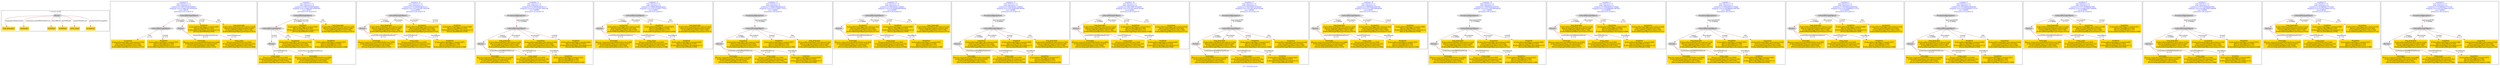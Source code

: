 digraph n0 {
fontcolor="blue"
remincross="true"
label="s11-s-19-artists.json"
subgraph cluster_0 {
label="1-correct model"
n2[style="filled",color="white",fillcolor="lightgray",label="Person1"];
n3[shape="plaintext",style="filled",fillcolor="gold",label="long_biography"];
n4[shape="plaintext",style="filled",fillcolor="gold",label="nationality"];
n5[shape="plaintext",style="filled",fillcolor="gold",label="birthDate"];
n6[shape="plaintext",style="filled",fillcolor="gold",label="deathDate"];
n7[shape="plaintext",style="filled",fillcolor="gold",label="artist_name"];
n8[shape="plaintext",style="filled",fillcolor="gold",label="occupation"];
}
subgraph cluster_1 {
label="candidate 0\nlink coherence:1.0\nnode coherence:1.0\nconfidence:0.5457372387568903\nmapping score:0.5985790795856301\ncost:7.99978\n-precision:0.25-recall:0.33"
n10[style="filled",color="white",fillcolor="lightgray",label="CulturalHeritageObject1"];
n11[style="filled",color="white",fillcolor="lightgray",label="CulturalHeritageObject2"];
n12[style="filled",color="white",fillcolor="lightgray",label="Person1"];
n13[shape="plaintext",style="filled",fillcolor="gold",label="nationality\n[Person,countryAssociatedWithThePerson,0.909]\n[CulturalHeritageObject,description,0.047]\n[CulturalHeritageObject,title,0.029]\n[Person,biographicalInformation,0.015]"];
n14[shape="plaintext",style="filled",fillcolor="gold",label="artist_name\n[Person,nameOfThePerson,0.669]\n[CulturalHeritageObject,description,0.192]\n[CulturalHeritageObject,title,0.091]\n[CulturalHeritageObject,provenance,0.048]"];
n15[shape="plaintext",style="filled",fillcolor="gold",label="birthDate\n[CulturalHeritageObject,created,0.649]\n[Person,dateOfBirth,0.203]\n[CulturalHeritageObject,description,0.11]\n[Person,dateOfDeath,0.038]"];
n16[shape="plaintext",style="filled",fillcolor="gold",label="occupation\n[CulturalHeritageObject,description,0.418]\n[Person,nameOfThePerson,0.245]\n[CulturalHeritageObject,title,0.206]\n[CulturalHeritageObject,provenance,0.131]"];
n17[shape="plaintext",style="filled",fillcolor="gold",label="long_biography\n[CulturalHeritageObject,description,0.534]\n[Person,biographicalInformation,0.209]\n[CulturalHeritageObject,title,0.184]\n[CulturalHeritageObject,provenance,0.073]"];
n18[shape="plaintext",style="filled",fillcolor="gold",label="deathDate\n[CulturalHeritageObject,created,0.657]\n[Person,dateOfBirth,0.184]\n[Person,dateOfDeath,0.111]\n[CulturalHeritageObject,description,0.048]"];
}
subgraph cluster_2 {
label="candidate 1\nlink coherence:1.0\nnode coherence:1.0\nconfidence:0.5457372387568903\nmapping score:0.5985790795856301\ncost:7.99997\n-precision:0.25-recall:0.33"
n20[style="filled",color="white",fillcolor="lightgray",label="CulturalHeritageObject1"];
n21[style="filled",color="white",fillcolor="lightgray",label="CulturalHeritageObject2"];
n22[style="filled",color="white",fillcolor="lightgray",label="Person2"];
n23[shape="plaintext",style="filled",fillcolor="gold",label="artist_name\n[Person,nameOfThePerson,0.669]\n[CulturalHeritageObject,description,0.192]\n[CulturalHeritageObject,title,0.091]\n[CulturalHeritageObject,provenance,0.048]"];
n24[shape="plaintext",style="filled",fillcolor="gold",label="nationality\n[Person,countryAssociatedWithThePerson,0.909]\n[CulturalHeritageObject,description,0.047]\n[CulturalHeritageObject,title,0.029]\n[Person,biographicalInformation,0.015]"];
n25[shape="plaintext",style="filled",fillcolor="gold",label="birthDate\n[CulturalHeritageObject,created,0.649]\n[Person,dateOfBirth,0.203]\n[CulturalHeritageObject,description,0.11]\n[Person,dateOfDeath,0.038]"];
n26[shape="plaintext",style="filled",fillcolor="gold",label="occupation\n[CulturalHeritageObject,description,0.418]\n[Person,nameOfThePerson,0.245]\n[CulturalHeritageObject,title,0.206]\n[CulturalHeritageObject,provenance,0.131]"];
n27[shape="plaintext",style="filled",fillcolor="gold",label="long_biography\n[CulturalHeritageObject,description,0.534]\n[Person,biographicalInformation,0.209]\n[CulturalHeritageObject,title,0.184]\n[CulturalHeritageObject,provenance,0.073]"];
n28[shape="plaintext",style="filled",fillcolor="gold",label="deathDate\n[CulturalHeritageObject,created,0.657]\n[Person,dateOfBirth,0.184]\n[Person,dateOfDeath,0.111]\n[CulturalHeritageObject,description,0.048]"];
}
subgraph cluster_3 {
label="candidate 10\nlink coherence:1.0\nnode coherence:1.0\nconfidence:0.5126938299743111\nmapping score:0.6153423877692148\ncost:6.99981\n-precision:0.29-recall:0.33"
n30[style="filled",color="white",fillcolor="lightgray",label="CulturalHeritageObject1"];
n31[style="filled",color="white",fillcolor="lightgray",label="Person1"];
n32[shape="plaintext",style="filled",fillcolor="gold",label="long_biography\n[CulturalHeritageObject,description,0.534]\n[Person,biographicalInformation,0.209]\n[CulturalHeritageObject,title,0.184]\n[CulturalHeritageObject,provenance,0.073]"];
n33[shape="plaintext",style="filled",fillcolor="gold",label="nationality\n[Person,countryAssociatedWithThePerson,0.909]\n[CulturalHeritageObject,description,0.047]\n[CulturalHeritageObject,title,0.029]\n[Person,biographicalInformation,0.015]"];
n34[shape="plaintext",style="filled",fillcolor="gold",label="occupation\n[CulturalHeritageObject,description,0.418]\n[Person,nameOfThePerson,0.245]\n[CulturalHeritageObject,title,0.206]\n[CulturalHeritageObject,provenance,0.131]"];
n35[shape="plaintext",style="filled",fillcolor="gold",label="artist_name\n[Person,nameOfThePerson,0.669]\n[CulturalHeritageObject,description,0.192]\n[CulturalHeritageObject,title,0.091]\n[CulturalHeritageObject,provenance,0.048]"];
n36[shape="plaintext",style="filled",fillcolor="gold",label="birthDate\n[CulturalHeritageObject,created,0.649]\n[Person,dateOfBirth,0.203]\n[CulturalHeritageObject,description,0.11]\n[Person,dateOfDeath,0.038]"];
n37[shape="plaintext",style="filled",fillcolor="gold",label="deathDate\n[CulturalHeritageObject,created,0.657]\n[Person,dateOfBirth,0.184]\n[Person,dateOfDeath,0.111]\n[CulturalHeritageObject,description,0.048]"];
}
subgraph cluster_4 {
label="candidate 11\nlink coherence:1.0\nnode coherence:1.0\nconfidence:0.5126938299743111\nmapping score:0.6153423877692148\ncost:7.99966\n-precision:0.25-recall:0.33"
n39[style="filled",color="white",fillcolor="lightgray",label="CulturalHeritageObject1"];
n40[style="filled",color="white",fillcolor="lightgray",label="Person1"];
n41[style="filled",color="white",fillcolor="lightgray",label="EuropeanaAggregation1"];
n42[shape="plaintext",style="filled",fillcolor="gold",label="long_biography\n[CulturalHeritageObject,description,0.534]\n[Person,biographicalInformation,0.209]\n[CulturalHeritageObject,title,0.184]\n[CulturalHeritageObject,provenance,0.073]"];
n43[shape="plaintext",style="filled",fillcolor="gold",label="nationality\n[Person,countryAssociatedWithThePerson,0.909]\n[CulturalHeritageObject,description,0.047]\n[CulturalHeritageObject,title,0.029]\n[Person,biographicalInformation,0.015]"];
n44[shape="plaintext",style="filled",fillcolor="gold",label="occupation\n[CulturalHeritageObject,description,0.418]\n[Person,nameOfThePerson,0.245]\n[CulturalHeritageObject,title,0.206]\n[CulturalHeritageObject,provenance,0.131]"];
n45[shape="plaintext",style="filled",fillcolor="gold",label="artist_name\n[Person,nameOfThePerson,0.669]\n[CulturalHeritageObject,description,0.192]\n[CulturalHeritageObject,title,0.091]\n[CulturalHeritageObject,provenance,0.048]"];
n46[shape="plaintext",style="filled",fillcolor="gold",label="birthDate\n[CulturalHeritageObject,created,0.649]\n[Person,dateOfBirth,0.203]\n[CulturalHeritageObject,description,0.11]\n[Person,dateOfDeath,0.038]"];
n47[shape="plaintext",style="filled",fillcolor="gold",label="deathDate\n[CulturalHeritageObject,created,0.657]\n[Person,dateOfBirth,0.184]\n[Person,dateOfDeath,0.111]\n[CulturalHeritageObject,description,0.048]"];
}
subgraph cluster_5 {
label="candidate 12\nlink coherence:1.0\nnode coherence:1.0\nconfidence:0.5066239599932024\nmapping score:0.613319097775512\ncost:6.99981\n-precision:0.43-recall:0.5"
n49[style="filled",color="white",fillcolor="lightgray",label="CulturalHeritageObject1"];
n50[style="filled",color="white",fillcolor="lightgray",label="Person1"];
n51[shape="plaintext",style="filled",fillcolor="gold",label="occupation\n[CulturalHeritageObject,description,0.418]\n[Person,nameOfThePerson,0.245]\n[CulturalHeritageObject,title,0.206]\n[CulturalHeritageObject,provenance,0.131]"];
n52[shape="plaintext",style="filled",fillcolor="gold",label="nationality\n[Person,countryAssociatedWithThePerson,0.909]\n[CulturalHeritageObject,description,0.047]\n[CulturalHeritageObject,title,0.029]\n[Person,biographicalInformation,0.015]"];
n53[shape="plaintext",style="filled",fillcolor="gold",label="artist_name\n[Person,nameOfThePerson,0.669]\n[CulturalHeritageObject,description,0.192]\n[CulturalHeritageObject,title,0.091]\n[CulturalHeritageObject,provenance,0.048]"];
n54[shape="plaintext",style="filled",fillcolor="gold",label="deathDate\n[CulturalHeritageObject,created,0.657]\n[Person,dateOfBirth,0.184]\n[Person,dateOfDeath,0.111]\n[CulturalHeritageObject,description,0.048]"];
n55[shape="plaintext",style="filled",fillcolor="gold",label="long_biography\n[CulturalHeritageObject,description,0.534]\n[Person,biographicalInformation,0.209]\n[CulturalHeritageObject,title,0.184]\n[CulturalHeritageObject,provenance,0.073]"];
n56[shape="plaintext",style="filled",fillcolor="gold",label="birthDate\n[CulturalHeritageObject,created,0.649]\n[Person,dateOfBirth,0.203]\n[CulturalHeritageObject,description,0.11]\n[Person,dateOfDeath,0.038]"];
}
subgraph cluster_6 {
label="candidate 13\nlink coherence:1.0\nnode coherence:1.0\nconfidence:0.5066239599932024\nmapping score:0.613319097775512\ncost:7.99966\n-precision:0.38-recall:0.5"
n58[style="filled",color="white",fillcolor="lightgray",label="CulturalHeritageObject1"];
n59[style="filled",color="white",fillcolor="lightgray",label="Person1"];
n60[style="filled",color="white",fillcolor="lightgray",label="EuropeanaAggregation1"];
n61[shape="plaintext",style="filled",fillcolor="gold",label="occupation\n[CulturalHeritageObject,description,0.418]\n[Person,nameOfThePerson,0.245]\n[CulturalHeritageObject,title,0.206]\n[CulturalHeritageObject,provenance,0.131]"];
n62[shape="plaintext",style="filled",fillcolor="gold",label="nationality\n[Person,countryAssociatedWithThePerson,0.909]\n[CulturalHeritageObject,description,0.047]\n[CulturalHeritageObject,title,0.029]\n[Person,biographicalInformation,0.015]"];
n63[shape="plaintext",style="filled",fillcolor="gold",label="artist_name\n[Person,nameOfThePerson,0.669]\n[CulturalHeritageObject,description,0.192]\n[CulturalHeritageObject,title,0.091]\n[CulturalHeritageObject,provenance,0.048]"];
n64[shape="plaintext",style="filled",fillcolor="gold",label="deathDate\n[CulturalHeritageObject,created,0.657]\n[Person,dateOfBirth,0.184]\n[Person,dateOfDeath,0.111]\n[CulturalHeritageObject,description,0.048]"];
n65[shape="plaintext",style="filled",fillcolor="gold",label="long_biography\n[CulturalHeritageObject,description,0.534]\n[Person,biographicalInformation,0.209]\n[CulturalHeritageObject,title,0.184]\n[CulturalHeritageObject,provenance,0.073]"];
n66[shape="plaintext",style="filled",fillcolor="gold",label="birthDate\n[CulturalHeritageObject,created,0.649]\n[Person,dateOfBirth,0.203]\n[CulturalHeritageObject,description,0.11]\n[Person,dateOfDeath,0.038]"];
}
subgraph cluster_7 {
label="candidate 14\nlink coherence:1.0\nnode coherence:1.0\nconfidence:0.5021823011208041\nmapping score:0.6118385448180458\ncost:6.99981\n-precision:0.29-recall:0.33"
n68[style="filled",color="white",fillcolor="lightgray",label="CulturalHeritageObject1"];
n69[style="filled",color="white",fillcolor="lightgray",label="Person1"];
n70[shape="plaintext",style="filled",fillcolor="gold",label="occupation\n[CulturalHeritageObject,description,0.418]\n[Person,nameOfThePerson,0.245]\n[CulturalHeritageObject,title,0.206]\n[CulturalHeritageObject,provenance,0.131]"];
n71[shape="plaintext",style="filled",fillcolor="gold",label="nationality\n[Person,countryAssociatedWithThePerson,0.909]\n[CulturalHeritageObject,description,0.047]\n[CulturalHeritageObject,title,0.029]\n[Person,biographicalInformation,0.015]"];
n72[shape="plaintext",style="filled",fillcolor="gold",label="artist_name\n[Person,nameOfThePerson,0.669]\n[CulturalHeritageObject,description,0.192]\n[CulturalHeritageObject,title,0.091]\n[CulturalHeritageObject,provenance,0.048]"];
n73[shape="plaintext",style="filled",fillcolor="gold",label="birthDate\n[CulturalHeritageObject,created,0.649]\n[Person,dateOfBirth,0.203]\n[CulturalHeritageObject,description,0.11]\n[Person,dateOfDeath,0.038]"];
n74[shape="plaintext",style="filled",fillcolor="gold",label="long_biography\n[CulturalHeritageObject,description,0.534]\n[Person,biographicalInformation,0.209]\n[CulturalHeritageObject,title,0.184]\n[CulturalHeritageObject,provenance,0.073]"];
n75[shape="plaintext",style="filled",fillcolor="gold",label="deathDate\n[CulturalHeritageObject,created,0.657]\n[Person,dateOfBirth,0.184]\n[Person,dateOfDeath,0.111]\n[CulturalHeritageObject,description,0.048]"];
}
subgraph cluster_8 {
label="candidate 15\nlink coherence:1.0\nnode coherence:1.0\nconfidence:0.5021823011208041\nmapping score:0.6118385448180458\ncost:7.99966\n-precision:0.25-recall:0.33"
n77[style="filled",color="white",fillcolor="lightgray",label="CulturalHeritageObject1"];
n78[style="filled",color="white",fillcolor="lightgray",label="Person1"];
n79[style="filled",color="white",fillcolor="lightgray",label="EuropeanaAggregation1"];
n80[shape="plaintext",style="filled",fillcolor="gold",label="occupation\n[CulturalHeritageObject,description,0.418]\n[Person,nameOfThePerson,0.245]\n[CulturalHeritageObject,title,0.206]\n[CulturalHeritageObject,provenance,0.131]"];
n81[shape="plaintext",style="filled",fillcolor="gold",label="nationality\n[Person,countryAssociatedWithThePerson,0.909]\n[CulturalHeritageObject,description,0.047]\n[CulturalHeritageObject,title,0.029]\n[Person,biographicalInformation,0.015]"];
n82[shape="plaintext",style="filled",fillcolor="gold",label="artist_name\n[Person,nameOfThePerson,0.669]\n[CulturalHeritageObject,description,0.192]\n[CulturalHeritageObject,title,0.091]\n[CulturalHeritageObject,provenance,0.048]"];
n83[shape="plaintext",style="filled",fillcolor="gold",label="birthDate\n[CulturalHeritageObject,created,0.649]\n[Person,dateOfBirth,0.203]\n[CulturalHeritageObject,description,0.11]\n[Person,dateOfDeath,0.038]"];
n84[shape="plaintext",style="filled",fillcolor="gold",label="long_biography\n[CulturalHeritageObject,description,0.534]\n[Person,biographicalInformation,0.209]\n[CulturalHeritageObject,title,0.184]\n[CulturalHeritageObject,provenance,0.073]"];
n85[shape="plaintext",style="filled",fillcolor="gold",label="deathDate\n[CulturalHeritageObject,created,0.657]\n[Person,dateOfBirth,0.184]\n[Person,dateOfDeath,0.111]\n[CulturalHeritageObject,description,0.048]"];
}
subgraph cluster_9 {
label="candidate 16\nlink coherence:1.0\nnode coherence:1.0\nconfidence:0.5021500776782287\nmapping score:0.6118278036705206\ncost:6.99981\n-precision:0.29-recall:0.33"
n87[style="filled",color="white",fillcolor="lightgray",label="CulturalHeritageObject1"];
n88[style="filled",color="white",fillcolor="lightgray",label="Person1"];
n89[shape="plaintext",style="filled",fillcolor="gold",label="long_biography\n[CulturalHeritageObject,description,0.534]\n[Person,biographicalInformation,0.209]\n[CulturalHeritageObject,title,0.184]\n[CulturalHeritageObject,provenance,0.073]"];
n90[shape="plaintext",style="filled",fillcolor="gold",label="nationality\n[Person,countryAssociatedWithThePerson,0.909]\n[CulturalHeritageObject,description,0.047]\n[CulturalHeritageObject,title,0.029]\n[Person,biographicalInformation,0.015]"];
n91[shape="plaintext",style="filled",fillcolor="gold",label="artist_name\n[Person,nameOfThePerson,0.669]\n[CulturalHeritageObject,description,0.192]\n[CulturalHeritageObject,title,0.091]\n[CulturalHeritageObject,provenance,0.048]"];
n92[shape="plaintext",style="filled",fillcolor="gold",label="deathDate\n[CulturalHeritageObject,created,0.657]\n[Person,dateOfBirth,0.184]\n[Person,dateOfDeath,0.111]\n[CulturalHeritageObject,description,0.048]"];
n93[shape="plaintext",style="filled",fillcolor="gold",label="occupation\n[CulturalHeritageObject,description,0.418]\n[Person,nameOfThePerson,0.245]\n[CulturalHeritageObject,title,0.206]\n[CulturalHeritageObject,provenance,0.131]"];
n94[shape="plaintext",style="filled",fillcolor="gold",label="birthDate\n[CulturalHeritageObject,created,0.649]\n[Person,dateOfBirth,0.203]\n[CulturalHeritageObject,description,0.11]\n[Person,dateOfDeath,0.038]"];
}
subgraph cluster_10 {
label="candidate 17\nlink coherence:1.0\nnode coherence:1.0\nconfidence:0.5021500776782287\nmapping score:0.6118278036705206\ncost:7.99966\n-precision:0.25-recall:0.33"
n96[style="filled",color="white",fillcolor="lightgray",label="CulturalHeritageObject1"];
n97[style="filled",color="white",fillcolor="lightgray",label="Person1"];
n98[style="filled",color="white",fillcolor="lightgray",label="EuropeanaAggregation1"];
n99[shape="plaintext",style="filled",fillcolor="gold",label="long_biography\n[CulturalHeritageObject,description,0.534]\n[Person,biographicalInformation,0.209]\n[CulturalHeritageObject,title,0.184]\n[CulturalHeritageObject,provenance,0.073]"];
n100[shape="plaintext",style="filled",fillcolor="gold",label="nationality\n[Person,countryAssociatedWithThePerson,0.909]\n[CulturalHeritageObject,description,0.047]\n[CulturalHeritageObject,title,0.029]\n[Person,biographicalInformation,0.015]"];
n101[shape="plaintext",style="filled",fillcolor="gold",label="artist_name\n[Person,nameOfThePerson,0.669]\n[CulturalHeritageObject,description,0.192]\n[CulturalHeritageObject,title,0.091]\n[CulturalHeritageObject,provenance,0.048]"];
n102[shape="plaintext",style="filled",fillcolor="gold",label="deathDate\n[CulturalHeritageObject,created,0.657]\n[Person,dateOfBirth,0.184]\n[Person,dateOfDeath,0.111]\n[CulturalHeritageObject,description,0.048]"];
n103[shape="plaintext",style="filled",fillcolor="gold",label="occupation\n[CulturalHeritageObject,description,0.418]\n[Person,nameOfThePerson,0.245]\n[CulturalHeritageObject,title,0.206]\n[CulturalHeritageObject,provenance,0.131]"];
n104[shape="plaintext",style="filled",fillcolor="gold",label="birthDate\n[CulturalHeritageObject,created,0.649]\n[Person,dateOfBirth,0.203]\n[CulturalHeritageObject,description,0.11]\n[Person,dateOfDeath,0.038]"];
}
subgraph cluster_11 {
label="candidate 18\nlink coherence:1.0\nnode coherence:1.0\nconfidence:0.500594263450781\nmapping score:0.611309198928038\ncost:6.99981\n-precision:0.43-recall:0.5"
n106[style="filled",color="white",fillcolor="lightgray",label="CulturalHeritageObject1"];
n107[style="filled",color="white",fillcolor="lightgray",label="Person1"];
n108[shape="plaintext",style="filled",fillcolor="gold",label="long_biography\n[CulturalHeritageObject,description,0.534]\n[Person,biographicalInformation,0.209]\n[CulturalHeritageObject,title,0.184]\n[CulturalHeritageObject,provenance,0.073]"];
n109[shape="plaintext",style="filled",fillcolor="gold",label="nationality\n[Person,countryAssociatedWithThePerson,0.909]\n[CulturalHeritageObject,description,0.047]\n[CulturalHeritageObject,title,0.029]\n[Person,biographicalInformation,0.015]"];
n110[shape="plaintext",style="filled",fillcolor="gold",label="occupation\n[CulturalHeritageObject,description,0.418]\n[Person,nameOfThePerson,0.245]\n[CulturalHeritageObject,title,0.206]\n[CulturalHeritageObject,provenance,0.131]"];
n111[shape="plaintext",style="filled",fillcolor="gold",label="artist_name\n[Person,nameOfThePerson,0.669]\n[CulturalHeritageObject,description,0.192]\n[CulturalHeritageObject,title,0.091]\n[CulturalHeritageObject,provenance,0.048]"];
n112[shape="plaintext",style="filled",fillcolor="gold",label="birthDate\n[CulturalHeritageObject,created,0.649]\n[Person,dateOfBirth,0.203]\n[CulturalHeritageObject,description,0.11]\n[Person,dateOfDeath,0.038]"];
n113[shape="plaintext",style="filled",fillcolor="gold",label="deathDate\n[CulturalHeritageObject,created,0.657]\n[Person,dateOfBirth,0.184]\n[Person,dateOfDeath,0.111]\n[CulturalHeritageObject,description,0.048]"];
}
subgraph cluster_12 {
label="candidate 19\nlink coherence:1.0\nnode coherence:1.0\nconfidence:0.500594263450781\nmapping score:0.611309198928038\ncost:7.99966\n-precision:0.38-recall:0.5"
n115[style="filled",color="white",fillcolor="lightgray",label="CulturalHeritageObject1"];
n116[style="filled",color="white",fillcolor="lightgray",label="Person1"];
n117[style="filled",color="white",fillcolor="lightgray",label="EuropeanaAggregation1"];
n118[shape="plaintext",style="filled",fillcolor="gold",label="long_biography\n[CulturalHeritageObject,description,0.534]\n[Person,biographicalInformation,0.209]\n[CulturalHeritageObject,title,0.184]\n[CulturalHeritageObject,provenance,0.073]"];
n119[shape="plaintext",style="filled",fillcolor="gold",label="nationality\n[Person,countryAssociatedWithThePerson,0.909]\n[CulturalHeritageObject,description,0.047]\n[CulturalHeritageObject,title,0.029]\n[Person,biographicalInformation,0.015]"];
n120[shape="plaintext",style="filled",fillcolor="gold",label="occupation\n[CulturalHeritageObject,description,0.418]\n[Person,nameOfThePerson,0.245]\n[CulturalHeritageObject,title,0.206]\n[CulturalHeritageObject,provenance,0.131]"];
n121[shape="plaintext",style="filled",fillcolor="gold",label="artist_name\n[Person,nameOfThePerson,0.669]\n[CulturalHeritageObject,description,0.192]\n[CulturalHeritageObject,title,0.091]\n[CulturalHeritageObject,provenance,0.048]"];
n122[shape="plaintext",style="filled",fillcolor="gold",label="birthDate\n[CulturalHeritageObject,created,0.649]\n[Person,dateOfBirth,0.203]\n[CulturalHeritageObject,description,0.11]\n[Person,dateOfDeath,0.038]"];
n123[shape="plaintext",style="filled",fillcolor="gold",label="deathDate\n[CulturalHeritageObject,created,0.657]\n[Person,dateOfBirth,0.184]\n[Person,dateOfDeath,0.111]\n[CulturalHeritageObject,description,0.048]"];
}
subgraph cluster_13 {
label="candidate 2\nlink coherence:1.0\nnode coherence:1.0\nconfidence:0.5296265931730489\nmapping score:0.6209866421687941\ncost:6.99981\n-precision:0.43-recall:0.5"
n125[style="filled",color="white",fillcolor="lightgray",label="CulturalHeritageObject1"];
n126[style="filled",color="white",fillcolor="lightgray",label="Person1"];
n127[shape="plaintext",style="filled",fillcolor="gold",label="long_biography\n[CulturalHeritageObject,description,0.534]\n[Person,biographicalInformation,0.209]\n[CulturalHeritageObject,title,0.184]\n[CulturalHeritageObject,provenance,0.073]"];
n128[shape="plaintext",style="filled",fillcolor="gold",label="nationality\n[Person,countryAssociatedWithThePerson,0.909]\n[CulturalHeritageObject,description,0.047]\n[CulturalHeritageObject,title,0.029]\n[Person,biographicalInformation,0.015]"];
n129[shape="plaintext",style="filled",fillcolor="gold",label="artist_name\n[Person,nameOfThePerson,0.669]\n[CulturalHeritageObject,description,0.192]\n[CulturalHeritageObject,title,0.091]\n[CulturalHeritageObject,provenance,0.048]"];
n130[shape="plaintext",style="filled",fillcolor="gold",label="deathDate\n[CulturalHeritageObject,created,0.657]\n[Person,dateOfBirth,0.184]\n[Person,dateOfDeath,0.111]\n[CulturalHeritageObject,description,0.048]"];
n131[shape="plaintext",style="filled",fillcolor="gold",label="occupation\n[CulturalHeritageObject,description,0.418]\n[Person,nameOfThePerson,0.245]\n[CulturalHeritageObject,title,0.206]\n[CulturalHeritageObject,provenance,0.131]"];
n132[shape="plaintext",style="filled",fillcolor="gold",label="birthDate\n[CulturalHeritageObject,created,0.649]\n[Person,dateOfBirth,0.203]\n[CulturalHeritageObject,description,0.11]\n[Person,dateOfDeath,0.038]"];
}
subgraph cluster_14 {
label="candidate 3\nlink coherence:1.0\nnode coherence:1.0\nconfidence:0.5296265931730489\nmapping score:0.6209866421687941\ncost:7.99966\n-precision:0.38-recall:0.5"
n134[style="filled",color="white",fillcolor="lightgray",label="CulturalHeritageObject1"];
n135[style="filled",color="white",fillcolor="lightgray",label="Person1"];
n136[style="filled",color="white",fillcolor="lightgray",label="EuropeanaAggregation1"];
n137[shape="plaintext",style="filled",fillcolor="gold",label="long_biography\n[CulturalHeritageObject,description,0.534]\n[Person,biographicalInformation,0.209]\n[CulturalHeritageObject,title,0.184]\n[CulturalHeritageObject,provenance,0.073]"];
n138[shape="plaintext",style="filled",fillcolor="gold",label="nationality\n[Person,countryAssociatedWithThePerson,0.909]\n[CulturalHeritageObject,description,0.047]\n[CulturalHeritageObject,title,0.029]\n[Person,biographicalInformation,0.015]"];
n139[shape="plaintext",style="filled",fillcolor="gold",label="artist_name\n[Person,nameOfThePerson,0.669]\n[CulturalHeritageObject,description,0.192]\n[CulturalHeritageObject,title,0.091]\n[CulturalHeritageObject,provenance,0.048]"];
n140[shape="plaintext",style="filled",fillcolor="gold",label="deathDate\n[CulturalHeritageObject,created,0.657]\n[Person,dateOfBirth,0.184]\n[Person,dateOfDeath,0.111]\n[CulturalHeritageObject,description,0.048]"];
n141[shape="plaintext",style="filled",fillcolor="gold",label="occupation\n[CulturalHeritageObject,description,0.418]\n[Person,nameOfThePerson,0.245]\n[CulturalHeritageObject,title,0.206]\n[CulturalHeritageObject,provenance,0.131]"];
n142[shape="plaintext",style="filled",fillcolor="gold",label="birthDate\n[CulturalHeritageObject,created,0.649]\n[Person,dateOfBirth,0.203]\n[CulturalHeritageObject,description,0.11]\n[Person,dateOfDeath,0.038]"];
}
subgraph cluster_15 {
label="candidate 4\nlink coherence:1.0\nnode coherence:1.0\nconfidence:0.5251849343006506\nmapping score:0.6195060892113279\ncost:6.99981\n-precision:0.29-recall:0.33"
n144[style="filled",color="white",fillcolor="lightgray",label="CulturalHeritageObject1"];
n145[style="filled",color="white",fillcolor="lightgray",label="Person1"];
n146[shape="plaintext",style="filled",fillcolor="gold",label="long_biography\n[CulturalHeritageObject,description,0.534]\n[Person,biographicalInformation,0.209]\n[CulturalHeritageObject,title,0.184]\n[CulturalHeritageObject,provenance,0.073]"];
n147[shape="plaintext",style="filled",fillcolor="gold",label="nationality\n[Person,countryAssociatedWithThePerson,0.909]\n[CulturalHeritageObject,description,0.047]\n[CulturalHeritageObject,title,0.029]\n[Person,biographicalInformation,0.015]"];
n148[shape="plaintext",style="filled",fillcolor="gold",label="artist_name\n[Person,nameOfThePerson,0.669]\n[CulturalHeritageObject,description,0.192]\n[CulturalHeritageObject,title,0.091]\n[CulturalHeritageObject,provenance,0.048]"];
n149[shape="plaintext",style="filled",fillcolor="gold",label="birthDate\n[CulturalHeritageObject,created,0.649]\n[Person,dateOfBirth,0.203]\n[CulturalHeritageObject,description,0.11]\n[Person,dateOfDeath,0.038]"];
n150[shape="plaintext",style="filled",fillcolor="gold",label="occupation\n[CulturalHeritageObject,description,0.418]\n[Person,nameOfThePerson,0.245]\n[CulturalHeritageObject,title,0.206]\n[CulturalHeritageObject,provenance,0.131]"];
n151[shape="plaintext",style="filled",fillcolor="gold",label="deathDate\n[CulturalHeritageObject,created,0.657]\n[Person,dateOfBirth,0.184]\n[Person,dateOfDeath,0.111]\n[CulturalHeritageObject,description,0.048]"];
}
subgraph cluster_16 {
label="candidate 5\nlink coherence:1.0\nnode coherence:1.0\nconfidence:0.5251849343006506\nmapping score:0.6195060892113279\ncost:7.99966\n-precision:0.25-recall:0.33"
n153[style="filled",color="white",fillcolor="lightgray",label="CulturalHeritageObject1"];
n154[style="filled",color="white",fillcolor="lightgray",label="Person1"];
n155[style="filled",color="white",fillcolor="lightgray",label="EuropeanaAggregation1"];
n156[shape="plaintext",style="filled",fillcolor="gold",label="long_biography\n[CulturalHeritageObject,description,0.534]\n[Person,biographicalInformation,0.209]\n[CulturalHeritageObject,title,0.184]\n[CulturalHeritageObject,provenance,0.073]"];
n157[shape="plaintext",style="filled",fillcolor="gold",label="nationality\n[Person,countryAssociatedWithThePerson,0.909]\n[CulturalHeritageObject,description,0.047]\n[CulturalHeritageObject,title,0.029]\n[Person,biographicalInformation,0.015]"];
n158[shape="plaintext",style="filled",fillcolor="gold",label="artist_name\n[Person,nameOfThePerson,0.669]\n[CulturalHeritageObject,description,0.192]\n[CulturalHeritageObject,title,0.091]\n[CulturalHeritageObject,provenance,0.048]"];
n159[shape="plaintext",style="filled",fillcolor="gold",label="birthDate\n[CulturalHeritageObject,created,0.649]\n[Person,dateOfBirth,0.203]\n[CulturalHeritageObject,description,0.11]\n[Person,dateOfDeath,0.038]"];
n160[shape="plaintext",style="filled",fillcolor="gold",label="occupation\n[CulturalHeritageObject,description,0.418]\n[Person,nameOfThePerson,0.245]\n[CulturalHeritageObject,title,0.206]\n[CulturalHeritageObject,provenance,0.131]"];
n161[shape="plaintext",style="filled",fillcolor="gold",label="deathDate\n[CulturalHeritageObject,created,0.657]\n[Person,dateOfBirth,0.184]\n[Person,dateOfDeath,0.111]\n[CulturalHeritageObject,description,0.048]"];
}
subgraph cluster_17 {
label="candidate 6\nlink coherence:1.0\nnode coherence:1.0\nconfidence:0.5171354888467095\nmapping score:0.6168229407266809\ncost:6.99981\n-precision:0.43-recall:0.5"
n163[style="filled",color="white",fillcolor="lightgray",label="CulturalHeritageObject1"];
n164[style="filled",color="white",fillcolor="lightgray",label="Person1"];
n165[shape="plaintext",style="filled",fillcolor="gold",label="long_biography\n[CulturalHeritageObject,description,0.534]\n[Person,biographicalInformation,0.209]\n[CulturalHeritageObject,title,0.184]\n[CulturalHeritageObject,provenance,0.073]"];
n166[shape="plaintext",style="filled",fillcolor="gold",label="nationality\n[Person,countryAssociatedWithThePerson,0.909]\n[CulturalHeritageObject,description,0.047]\n[CulturalHeritageObject,title,0.029]\n[Person,biographicalInformation,0.015]"];
n167[shape="plaintext",style="filled",fillcolor="gold",label="occupation\n[CulturalHeritageObject,description,0.418]\n[Person,nameOfThePerson,0.245]\n[CulturalHeritageObject,title,0.206]\n[CulturalHeritageObject,provenance,0.131]"];
n168[shape="plaintext",style="filled",fillcolor="gold",label="artist_name\n[Person,nameOfThePerson,0.669]\n[CulturalHeritageObject,description,0.192]\n[CulturalHeritageObject,title,0.091]\n[CulturalHeritageObject,provenance,0.048]"];
n169[shape="plaintext",style="filled",fillcolor="gold",label="deathDate\n[CulturalHeritageObject,created,0.657]\n[Person,dateOfBirth,0.184]\n[Person,dateOfDeath,0.111]\n[CulturalHeritageObject,description,0.048]"];
n170[shape="plaintext",style="filled",fillcolor="gold",label="birthDate\n[CulturalHeritageObject,created,0.649]\n[Person,dateOfBirth,0.203]\n[CulturalHeritageObject,description,0.11]\n[Person,dateOfDeath,0.038]"];
}
subgraph cluster_18 {
label="candidate 7\nlink coherence:1.0\nnode coherence:1.0\nconfidence:0.5171354888467095\nmapping score:0.6168229407266809\ncost:7.99966\n-precision:0.38-recall:0.5"
n172[style="filled",color="white",fillcolor="lightgray",label="CulturalHeritageObject1"];
n173[style="filled",color="white",fillcolor="lightgray",label="Person1"];
n174[style="filled",color="white",fillcolor="lightgray",label="EuropeanaAggregation1"];
n175[shape="plaintext",style="filled",fillcolor="gold",label="long_biography\n[CulturalHeritageObject,description,0.534]\n[Person,biographicalInformation,0.209]\n[CulturalHeritageObject,title,0.184]\n[CulturalHeritageObject,provenance,0.073]"];
n176[shape="plaintext",style="filled",fillcolor="gold",label="nationality\n[Person,countryAssociatedWithThePerson,0.909]\n[CulturalHeritageObject,description,0.047]\n[CulturalHeritageObject,title,0.029]\n[Person,biographicalInformation,0.015]"];
n177[shape="plaintext",style="filled",fillcolor="gold",label="occupation\n[CulturalHeritageObject,description,0.418]\n[Person,nameOfThePerson,0.245]\n[CulturalHeritageObject,title,0.206]\n[CulturalHeritageObject,provenance,0.131]"];
n178[shape="plaintext",style="filled",fillcolor="gold",label="artist_name\n[Person,nameOfThePerson,0.669]\n[CulturalHeritageObject,description,0.192]\n[CulturalHeritageObject,title,0.091]\n[CulturalHeritageObject,provenance,0.048]"];
n179[shape="plaintext",style="filled",fillcolor="gold",label="deathDate\n[CulturalHeritageObject,created,0.657]\n[Person,dateOfBirth,0.184]\n[Person,dateOfDeath,0.111]\n[CulturalHeritageObject,description,0.048]"];
n180[shape="plaintext",style="filled",fillcolor="gold",label="birthDate\n[CulturalHeritageObject,created,0.649]\n[Person,dateOfBirth,0.203]\n[CulturalHeritageObject,description,0.11]\n[Person,dateOfDeath,0.038]"];
}
subgraph cluster_19 {
label="candidate 8\nlink coherence:1.0\nnode coherence:1.0\nconfidence:0.5130853677771204\nmapping score:0.6154729003701512\ncost:6.99981\n-precision:0.43-recall:0.5"
n182[style="filled",color="white",fillcolor="lightgray",label="CulturalHeritageObject1"];
n183[style="filled",color="white",fillcolor="lightgray",label="Person1"];
n184[shape="plaintext",style="filled",fillcolor="gold",label="long_biography\n[CulturalHeritageObject,description,0.534]\n[Person,biographicalInformation,0.209]\n[CulturalHeritageObject,title,0.184]\n[CulturalHeritageObject,provenance,0.073]"];
n185[shape="plaintext",style="filled",fillcolor="gold",label="nationality\n[Person,countryAssociatedWithThePerson,0.909]\n[CulturalHeritageObject,description,0.047]\n[CulturalHeritageObject,title,0.029]\n[Person,biographicalInformation,0.015]"];
n186[shape="plaintext",style="filled",fillcolor="gold",label="artist_name\n[Person,nameOfThePerson,0.669]\n[CulturalHeritageObject,description,0.192]\n[CulturalHeritageObject,title,0.091]\n[CulturalHeritageObject,provenance,0.048]"];
n187[shape="plaintext",style="filled",fillcolor="gold",label="birthDate\n[CulturalHeritageObject,created,0.649]\n[Person,dateOfBirth,0.203]\n[CulturalHeritageObject,description,0.11]\n[Person,dateOfDeath,0.038]"];
n188[shape="plaintext",style="filled",fillcolor="gold",label="occupation\n[CulturalHeritageObject,description,0.418]\n[Person,nameOfThePerson,0.245]\n[CulturalHeritageObject,title,0.206]\n[CulturalHeritageObject,provenance,0.131]"];
n189[shape="plaintext",style="filled",fillcolor="gold",label="deathDate\n[CulturalHeritageObject,created,0.657]\n[Person,dateOfBirth,0.184]\n[Person,dateOfDeath,0.111]\n[CulturalHeritageObject,description,0.048]"];
}
subgraph cluster_20 {
label="candidate 9\nlink coherence:1.0\nnode coherence:1.0\nconfidence:0.5130853677771204\nmapping score:0.6154729003701512\ncost:7.99966\n-precision:0.38-recall:0.5"
n191[style="filled",color="white",fillcolor="lightgray",label="CulturalHeritageObject1"];
n192[style="filled",color="white",fillcolor="lightgray",label="Person1"];
n193[style="filled",color="white",fillcolor="lightgray",label="EuropeanaAggregation1"];
n194[shape="plaintext",style="filled",fillcolor="gold",label="long_biography\n[CulturalHeritageObject,description,0.534]\n[Person,biographicalInformation,0.209]\n[CulturalHeritageObject,title,0.184]\n[CulturalHeritageObject,provenance,0.073]"];
n195[shape="plaintext",style="filled",fillcolor="gold",label="nationality\n[Person,countryAssociatedWithThePerson,0.909]\n[CulturalHeritageObject,description,0.047]\n[CulturalHeritageObject,title,0.029]\n[Person,biographicalInformation,0.015]"];
n196[shape="plaintext",style="filled",fillcolor="gold",label="artist_name\n[Person,nameOfThePerson,0.669]\n[CulturalHeritageObject,description,0.192]\n[CulturalHeritageObject,title,0.091]\n[CulturalHeritageObject,provenance,0.048]"];
n197[shape="plaintext",style="filled",fillcolor="gold",label="birthDate\n[CulturalHeritageObject,created,0.649]\n[Person,dateOfBirth,0.203]\n[CulturalHeritageObject,description,0.11]\n[Person,dateOfDeath,0.038]"];
n198[shape="plaintext",style="filled",fillcolor="gold",label="occupation\n[CulturalHeritageObject,description,0.418]\n[Person,nameOfThePerson,0.245]\n[CulturalHeritageObject,title,0.206]\n[CulturalHeritageObject,provenance,0.131]"];
n199[shape="plaintext",style="filled",fillcolor="gold",label="deathDate\n[CulturalHeritageObject,created,0.657]\n[Person,dateOfBirth,0.184]\n[Person,dateOfDeath,0.111]\n[CulturalHeritageObject,description,0.048]"];
}
n2 -> n3[color="brown",fontcolor="black",label="biographicalInformation"]
n2 -> n4[color="brown",fontcolor="black",label="countryAssociatedWithThePerson"]
n2 -> n5[color="brown",fontcolor="black",label="dateOfBirth"]
n2 -> n6[color="brown",fontcolor="black",label="dateOfDeath"]
n2 -> n7[color="brown",fontcolor="black",label="nameOfThePerson"]
n2 -> n8[color="brown",fontcolor="black",label="professionOrOccupation"]
n10 -> n11[color="brown",fontcolor="black",label="isRelatedTo\nw=0.99997"]
n10 -> n12[color="brown",fontcolor="black",label="creator\nw=0.99981"]
n12 -> n13[color="brown",fontcolor="black",label="countryAssociatedWithThePerson\nw=1.0"]
n12 -> n14[color="brown",fontcolor="black",label="nameOfThePerson\nw=1.0"]
n10 -> n15[color="brown",fontcolor="black",label="created\nw=1.0"]
n11 -> n16[color="brown",fontcolor="black",label="title\nw=1.0"]
n10 -> n17[color="brown",fontcolor="black",label="title\nw=1.0"]
n11 -> n18[color="brown",fontcolor="black",label="created\nw=1.0"]
n20 -> n21[color="brown",fontcolor="black",label="isRelatedTo\nw=0.99997"]
n21 -> n22[color="brown",fontcolor="black",label="creator\nw=1.0"]
n22 -> n23[color="brown",fontcolor="black",label="nameOfThePerson\nw=1.0"]
n22 -> n24[color="brown",fontcolor="black",label="countryAssociatedWithThePerson\nw=1.0"]
n20 -> n25[color="brown",fontcolor="black",label="created\nw=1.0"]
n21 -> n26[color="brown",fontcolor="black",label="title\nw=1.0"]
n20 -> n27[color="brown",fontcolor="black",label="title\nw=1.0"]
n21 -> n28[color="brown",fontcolor="black",label="created\nw=1.0"]
n30 -> n31[color="brown",fontcolor="black",label="creator\nw=0.99981"]
n30 -> n32[color="brown",fontcolor="black",label="description\nw=1.0"]
n31 -> n33[color="brown",fontcolor="black",label="countryAssociatedWithThePerson\nw=1.0"]
n30 -> n34[color="brown",fontcolor="black",label="provenance\nw=1.0"]
n31 -> n35[color="brown",fontcolor="black",label="nameOfThePerson\nw=1.0"]
n30 -> n36[color="brown",fontcolor="black",label="created\nw=1.0"]
n31 -> n37[color="brown",fontcolor="black",label="dateOfBirth\nw=1.0"]
n39 -> n40[color="brown",fontcolor="black",label="creator\nw=0.99981"]
n41 -> n39[color="brown",fontcolor="black",label="aggregatedCHO\nw=0.99985"]
n39 -> n42[color="brown",fontcolor="black",label="description\nw=1.0"]
n40 -> n43[color="brown",fontcolor="black",label="countryAssociatedWithThePerson\nw=1.0"]
n39 -> n44[color="brown",fontcolor="black",label="provenance\nw=1.0"]
n40 -> n45[color="brown",fontcolor="black",label="nameOfThePerson\nw=1.0"]
n39 -> n46[color="brown",fontcolor="black",label="created\nw=1.0"]
n40 -> n47[color="brown",fontcolor="black",label="dateOfBirth\nw=1.0"]
n49 -> n50[color="brown",fontcolor="black",label="creator\nw=0.99981"]
n49 -> n51[color="brown",fontcolor="black",label="description\nw=1.0"]
n50 -> n52[color="brown",fontcolor="black",label="countryAssociatedWithThePerson\nw=1.0"]
n50 -> n53[color="brown",fontcolor="black",label="nameOfThePerson\nw=1.0"]
n49 -> n54[color="brown",fontcolor="black",label="created\nw=1.0"]
n49 -> n55[color="brown",fontcolor="black",label="title\nw=1.0"]
n50 -> n56[color="brown",fontcolor="black",label="dateOfBirth\nw=1.0"]
n58 -> n59[color="brown",fontcolor="black",label="creator\nw=0.99981"]
n60 -> n58[color="brown",fontcolor="black",label="aggregatedCHO\nw=0.99985"]
n58 -> n61[color="brown",fontcolor="black",label="description\nw=1.0"]
n59 -> n62[color="brown",fontcolor="black",label="countryAssociatedWithThePerson\nw=1.0"]
n59 -> n63[color="brown",fontcolor="black",label="nameOfThePerson\nw=1.0"]
n58 -> n64[color="brown",fontcolor="black",label="created\nw=1.0"]
n58 -> n65[color="brown",fontcolor="black",label="title\nw=1.0"]
n59 -> n66[color="brown",fontcolor="black",label="dateOfBirth\nw=1.0"]
n68 -> n69[color="brown",fontcolor="black",label="creator\nw=0.99981"]
n68 -> n70[color="brown",fontcolor="black",label="description\nw=1.0"]
n69 -> n71[color="brown",fontcolor="black",label="countryAssociatedWithThePerson\nw=1.0"]
n69 -> n72[color="brown",fontcolor="black",label="nameOfThePerson\nw=1.0"]
n68 -> n73[color="brown",fontcolor="black",label="created\nw=1.0"]
n68 -> n74[color="brown",fontcolor="black",label="title\nw=1.0"]
n69 -> n75[color="brown",fontcolor="black",label="dateOfBirth\nw=1.0"]
n77 -> n78[color="brown",fontcolor="black",label="creator\nw=0.99981"]
n79 -> n77[color="brown",fontcolor="black",label="aggregatedCHO\nw=0.99985"]
n77 -> n80[color="brown",fontcolor="black",label="description\nw=1.0"]
n78 -> n81[color="brown",fontcolor="black",label="countryAssociatedWithThePerson\nw=1.0"]
n78 -> n82[color="brown",fontcolor="black",label="nameOfThePerson\nw=1.0"]
n77 -> n83[color="brown",fontcolor="black",label="created\nw=1.0"]
n77 -> n84[color="brown",fontcolor="black",label="title\nw=1.0"]
n78 -> n85[color="brown",fontcolor="black",label="dateOfBirth\nw=1.0"]
n87 -> n88[color="brown",fontcolor="black",label="creator\nw=0.99981"]
n87 -> n89[color="brown",fontcolor="black",label="description\nw=1.0"]
n88 -> n90[color="brown",fontcolor="black",label="countryAssociatedWithThePerson\nw=1.0"]
n88 -> n91[color="brown",fontcolor="black",label="nameOfThePerson\nw=1.0"]
n87 -> n92[color="brown",fontcolor="black",label="created\nw=1.0"]
n87 -> n93[color="brown",fontcolor="black",label="title\nw=1.0"]
n88 -> n94[color="brown",fontcolor="black",label="dateOfDeath\nw=1.0"]
n96 -> n97[color="brown",fontcolor="black",label="creator\nw=0.99981"]
n98 -> n96[color="brown",fontcolor="black",label="aggregatedCHO\nw=0.99985"]
n96 -> n99[color="brown",fontcolor="black",label="description\nw=1.0"]
n97 -> n100[color="brown",fontcolor="black",label="countryAssociatedWithThePerson\nw=1.0"]
n97 -> n101[color="brown",fontcolor="black",label="nameOfThePerson\nw=1.0"]
n96 -> n102[color="brown",fontcolor="black",label="created\nw=1.0"]
n96 -> n103[color="brown",fontcolor="black",label="title\nw=1.0"]
n97 -> n104[color="brown",fontcolor="black",label="dateOfDeath\nw=1.0"]
n106 -> n107[color="brown",fontcolor="black",label="creator\nw=0.99981"]
n106 -> n108[color="brown",fontcolor="black",label="description\nw=1.0"]
n107 -> n109[color="brown",fontcolor="black",label="countryAssociatedWithThePerson\nw=1.0"]
n106 -> n110[color="brown",fontcolor="black",label="provenance\nw=1.0"]
n107 -> n111[color="brown",fontcolor="black",label="nameOfThePerson\nw=1.0"]
n106 -> n112[color="brown",fontcolor="black",label="created\nw=1.0"]
n107 -> n113[color="brown",fontcolor="black",label="dateOfDeath\nw=1.0"]
n115 -> n116[color="brown",fontcolor="black",label="creator\nw=0.99981"]
n117 -> n115[color="brown",fontcolor="black",label="aggregatedCHO\nw=0.99985"]
n115 -> n118[color="brown",fontcolor="black",label="description\nw=1.0"]
n116 -> n119[color="brown",fontcolor="black",label="countryAssociatedWithThePerson\nw=1.0"]
n115 -> n120[color="brown",fontcolor="black",label="provenance\nw=1.0"]
n116 -> n121[color="brown",fontcolor="black",label="nameOfThePerson\nw=1.0"]
n115 -> n122[color="brown",fontcolor="black",label="created\nw=1.0"]
n116 -> n123[color="brown",fontcolor="black",label="dateOfDeath\nw=1.0"]
n125 -> n126[color="brown",fontcolor="black",label="creator\nw=0.99981"]
n125 -> n127[color="brown",fontcolor="black",label="description\nw=1.0"]
n126 -> n128[color="brown",fontcolor="black",label="countryAssociatedWithThePerson\nw=1.0"]
n126 -> n129[color="brown",fontcolor="black",label="nameOfThePerson\nw=1.0"]
n125 -> n130[color="brown",fontcolor="black",label="created\nw=1.0"]
n125 -> n131[color="brown",fontcolor="black",label="title\nw=1.0"]
n126 -> n132[color="brown",fontcolor="black",label="dateOfBirth\nw=1.0"]
n134 -> n135[color="brown",fontcolor="black",label="creator\nw=0.99981"]
n136 -> n134[color="brown",fontcolor="black",label="aggregatedCHO\nw=0.99985"]
n134 -> n137[color="brown",fontcolor="black",label="description\nw=1.0"]
n135 -> n138[color="brown",fontcolor="black",label="countryAssociatedWithThePerson\nw=1.0"]
n135 -> n139[color="brown",fontcolor="black",label="nameOfThePerson\nw=1.0"]
n134 -> n140[color="brown",fontcolor="black",label="created\nw=1.0"]
n134 -> n141[color="brown",fontcolor="black",label="title\nw=1.0"]
n135 -> n142[color="brown",fontcolor="black",label="dateOfBirth\nw=1.0"]
n144 -> n145[color="brown",fontcolor="black",label="creator\nw=0.99981"]
n144 -> n146[color="brown",fontcolor="black",label="description\nw=1.0"]
n145 -> n147[color="brown",fontcolor="black",label="countryAssociatedWithThePerson\nw=1.0"]
n145 -> n148[color="brown",fontcolor="black",label="nameOfThePerson\nw=1.0"]
n144 -> n149[color="brown",fontcolor="black",label="created\nw=1.0"]
n144 -> n150[color="brown",fontcolor="black",label="title\nw=1.0"]
n145 -> n151[color="brown",fontcolor="black",label="dateOfBirth\nw=1.0"]
n153 -> n154[color="brown",fontcolor="black",label="creator\nw=0.99981"]
n155 -> n153[color="brown",fontcolor="black",label="aggregatedCHO\nw=0.99985"]
n153 -> n156[color="brown",fontcolor="black",label="description\nw=1.0"]
n154 -> n157[color="brown",fontcolor="black",label="countryAssociatedWithThePerson\nw=1.0"]
n154 -> n158[color="brown",fontcolor="black",label="nameOfThePerson\nw=1.0"]
n153 -> n159[color="brown",fontcolor="black",label="created\nw=1.0"]
n153 -> n160[color="brown",fontcolor="black",label="title\nw=1.0"]
n154 -> n161[color="brown",fontcolor="black",label="dateOfBirth\nw=1.0"]
n163 -> n164[color="brown",fontcolor="black",label="creator\nw=0.99981"]
n163 -> n165[color="brown",fontcolor="black",label="description\nw=1.0"]
n164 -> n166[color="brown",fontcolor="black",label="countryAssociatedWithThePerson\nw=1.0"]
n163 -> n167[color="brown",fontcolor="black",label="provenance\nw=1.0"]
n164 -> n168[color="brown",fontcolor="black",label="nameOfThePerson\nw=1.0"]
n163 -> n169[color="brown",fontcolor="black",label="created\nw=1.0"]
n164 -> n170[color="brown",fontcolor="black",label="dateOfBirth\nw=1.0"]
n172 -> n173[color="brown",fontcolor="black",label="creator\nw=0.99981"]
n174 -> n172[color="brown",fontcolor="black",label="aggregatedCHO\nw=0.99985"]
n172 -> n175[color="brown",fontcolor="black",label="description\nw=1.0"]
n173 -> n176[color="brown",fontcolor="black",label="countryAssociatedWithThePerson\nw=1.0"]
n172 -> n177[color="brown",fontcolor="black",label="provenance\nw=1.0"]
n173 -> n178[color="brown",fontcolor="black",label="nameOfThePerson\nw=1.0"]
n172 -> n179[color="brown",fontcolor="black",label="created\nw=1.0"]
n173 -> n180[color="brown",fontcolor="black",label="dateOfBirth\nw=1.0"]
n182 -> n183[color="brown",fontcolor="black",label="creator\nw=0.99981"]
n182 -> n184[color="brown",fontcolor="black",label="description\nw=1.0"]
n183 -> n185[color="brown",fontcolor="black",label="countryAssociatedWithThePerson\nw=1.0"]
n183 -> n186[color="brown",fontcolor="black",label="nameOfThePerson\nw=1.0"]
n182 -> n187[color="brown",fontcolor="black",label="created\nw=1.0"]
n182 -> n188[color="brown",fontcolor="black",label="title\nw=1.0"]
n183 -> n189[color="brown",fontcolor="black",label="dateOfDeath\nw=1.0"]
n191 -> n192[color="brown",fontcolor="black",label="creator\nw=0.99981"]
n193 -> n191[color="brown",fontcolor="black",label="aggregatedCHO\nw=0.99985"]
n191 -> n194[color="brown",fontcolor="black",label="description\nw=1.0"]
n192 -> n195[color="brown",fontcolor="black",label="countryAssociatedWithThePerson\nw=1.0"]
n192 -> n196[color="brown",fontcolor="black",label="nameOfThePerson\nw=1.0"]
n191 -> n197[color="brown",fontcolor="black",label="created\nw=1.0"]
n191 -> n198[color="brown",fontcolor="black",label="title\nw=1.0"]
n192 -> n199[color="brown",fontcolor="black",label="dateOfDeath\nw=1.0"]
}
